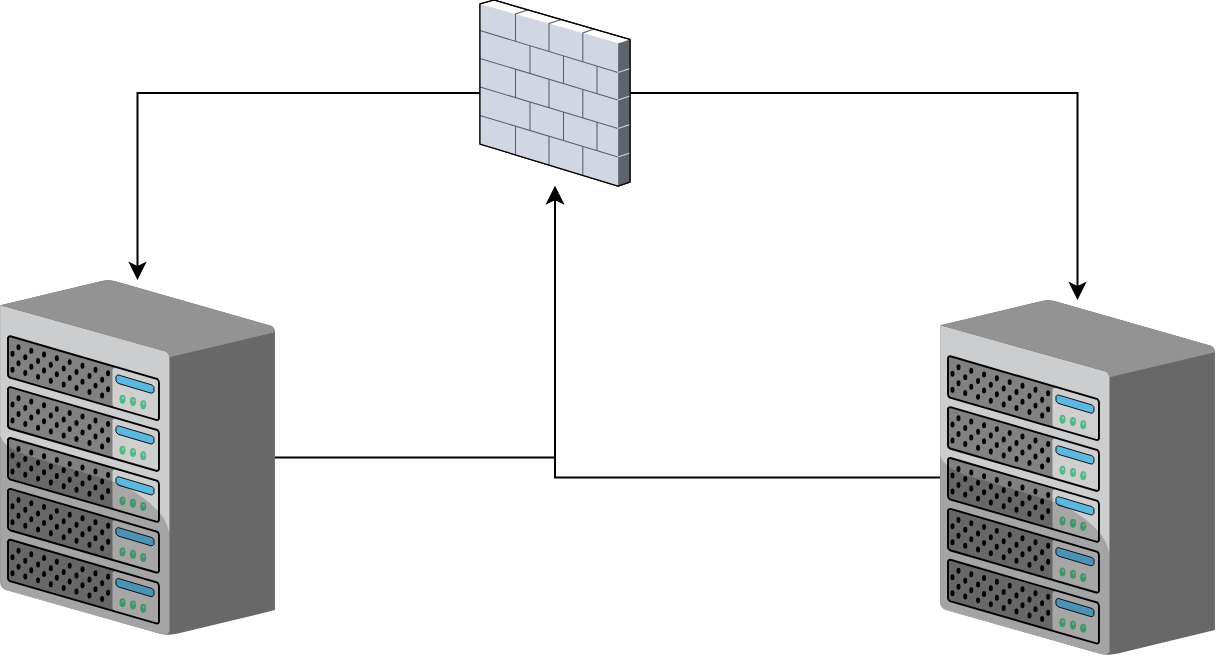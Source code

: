 <mxfile version="21.3.5" type="device">
  <diagram id="a45cf8ec-cd66-6f27-3ac3-be6e809c9e4a" name="Page-1">
    <mxGraphModel dx="1079" dy="699" grid="1" gridSize="10" guides="1" tooltips="1" connect="1" arrows="1" fold="1" page="1" pageScale="1" pageWidth="827" pageHeight="1169" background="none" math="0" shadow="0">
      <root>
        <mxCell id="0" />
        <mxCell id="1" parent="0" />
        <mxCell id="far7zTFVBpTFxQrAUk9U-176" style="edgeStyle=orthogonalEdgeStyle;rounded=0;orthogonalLoop=1;jettySize=auto;html=1;" edge="1" parent="1" source="far7zTFVBpTFxQrAUk9U-172" target="far7zTFVBpTFxQrAUk9U-174">
          <mxGeometry relative="1" as="geometry" />
        </mxCell>
        <mxCell id="far7zTFVBpTFxQrAUk9U-178" style="edgeStyle=orthogonalEdgeStyle;rounded=0;orthogonalLoop=1;jettySize=auto;html=1;" edge="1" parent="1" source="far7zTFVBpTFxQrAUk9U-172" target="far7zTFVBpTFxQrAUk9U-173">
          <mxGeometry relative="1" as="geometry" />
        </mxCell>
        <mxCell id="far7zTFVBpTFxQrAUk9U-172" value="" style="verticalLabelPosition=bottom;sketch=0;aspect=fixed;html=1;verticalAlign=top;strokeColor=none;align=center;outlineConnect=0;shape=mxgraph.citrix.firewall;" vertex="1" parent="1">
          <mxGeometry x="290" y="160" width="75" height="93" as="geometry" />
        </mxCell>
        <mxCell id="far7zTFVBpTFxQrAUk9U-175" style="edgeStyle=orthogonalEdgeStyle;rounded=0;orthogonalLoop=1;jettySize=auto;html=1;" edge="1" parent="1" source="far7zTFVBpTFxQrAUk9U-173" target="far7zTFVBpTFxQrAUk9U-172">
          <mxGeometry relative="1" as="geometry" />
        </mxCell>
        <mxCell id="far7zTFVBpTFxQrAUk9U-173" value="" style="verticalLabelPosition=bottom;sketch=0;aspect=fixed;html=1;verticalAlign=top;strokeColor=none;align=center;outlineConnect=0;shape=mxgraph.citrix.chassis;" vertex="1" parent="1">
          <mxGeometry x="50" y="300" width="137.5" height="177.5" as="geometry" />
        </mxCell>
        <mxCell id="far7zTFVBpTFxQrAUk9U-177" style="edgeStyle=orthogonalEdgeStyle;rounded=0;orthogonalLoop=1;jettySize=auto;html=1;" edge="1" parent="1" source="far7zTFVBpTFxQrAUk9U-174" target="far7zTFVBpTFxQrAUk9U-172">
          <mxGeometry relative="1" as="geometry" />
        </mxCell>
        <mxCell id="far7zTFVBpTFxQrAUk9U-174" value="" style="verticalLabelPosition=bottom;sketch=0;aspect=fixed;html=1;verticalAlign=top;strokeColor=none;align=center;outlineConnect=0;shape=mxgraph.citrix.chassis;" vertex="1" parent="1">
          <mxGeometry x="520" y="310" width="137.5" height="177.5" as="geometry" />
        </mxCell>
      </root>
    </mxGraphModel>
  </diagram>
</mxfile>
